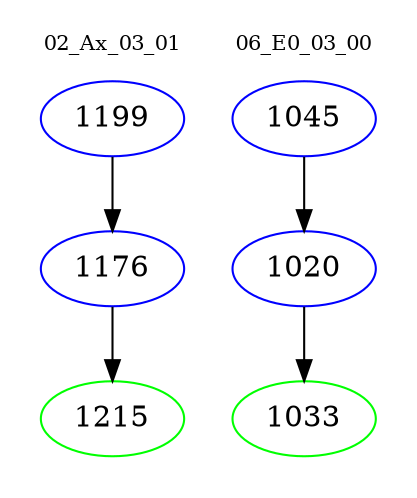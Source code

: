 digraph{
subgraph cluster_0 {
color = white
label = "02_Ax_03_01";
fontsize=10;
T0_1199 [label="1199", color="blue"]
T0_1199 -> T0_1176 [color="black"]
T0_1176 [label="1176", color="blue"]
T0_1176 -> T0_1215 [color="black"]
T0_1215 [label="1215", color="green"]
}
subgraph cluster_1 {
color = white
label = "06_E0_03_00";
fontsize=10;
T1_1045 [label="1045", color="blue"]
T1_1045 -> T1_1020 [color="black"]
T1_1020 [label="1020", color="blue"]
T1_1020 -> T1_1033 [color="black"]
T1_1033 [label="1033", color="green"]
}
}
